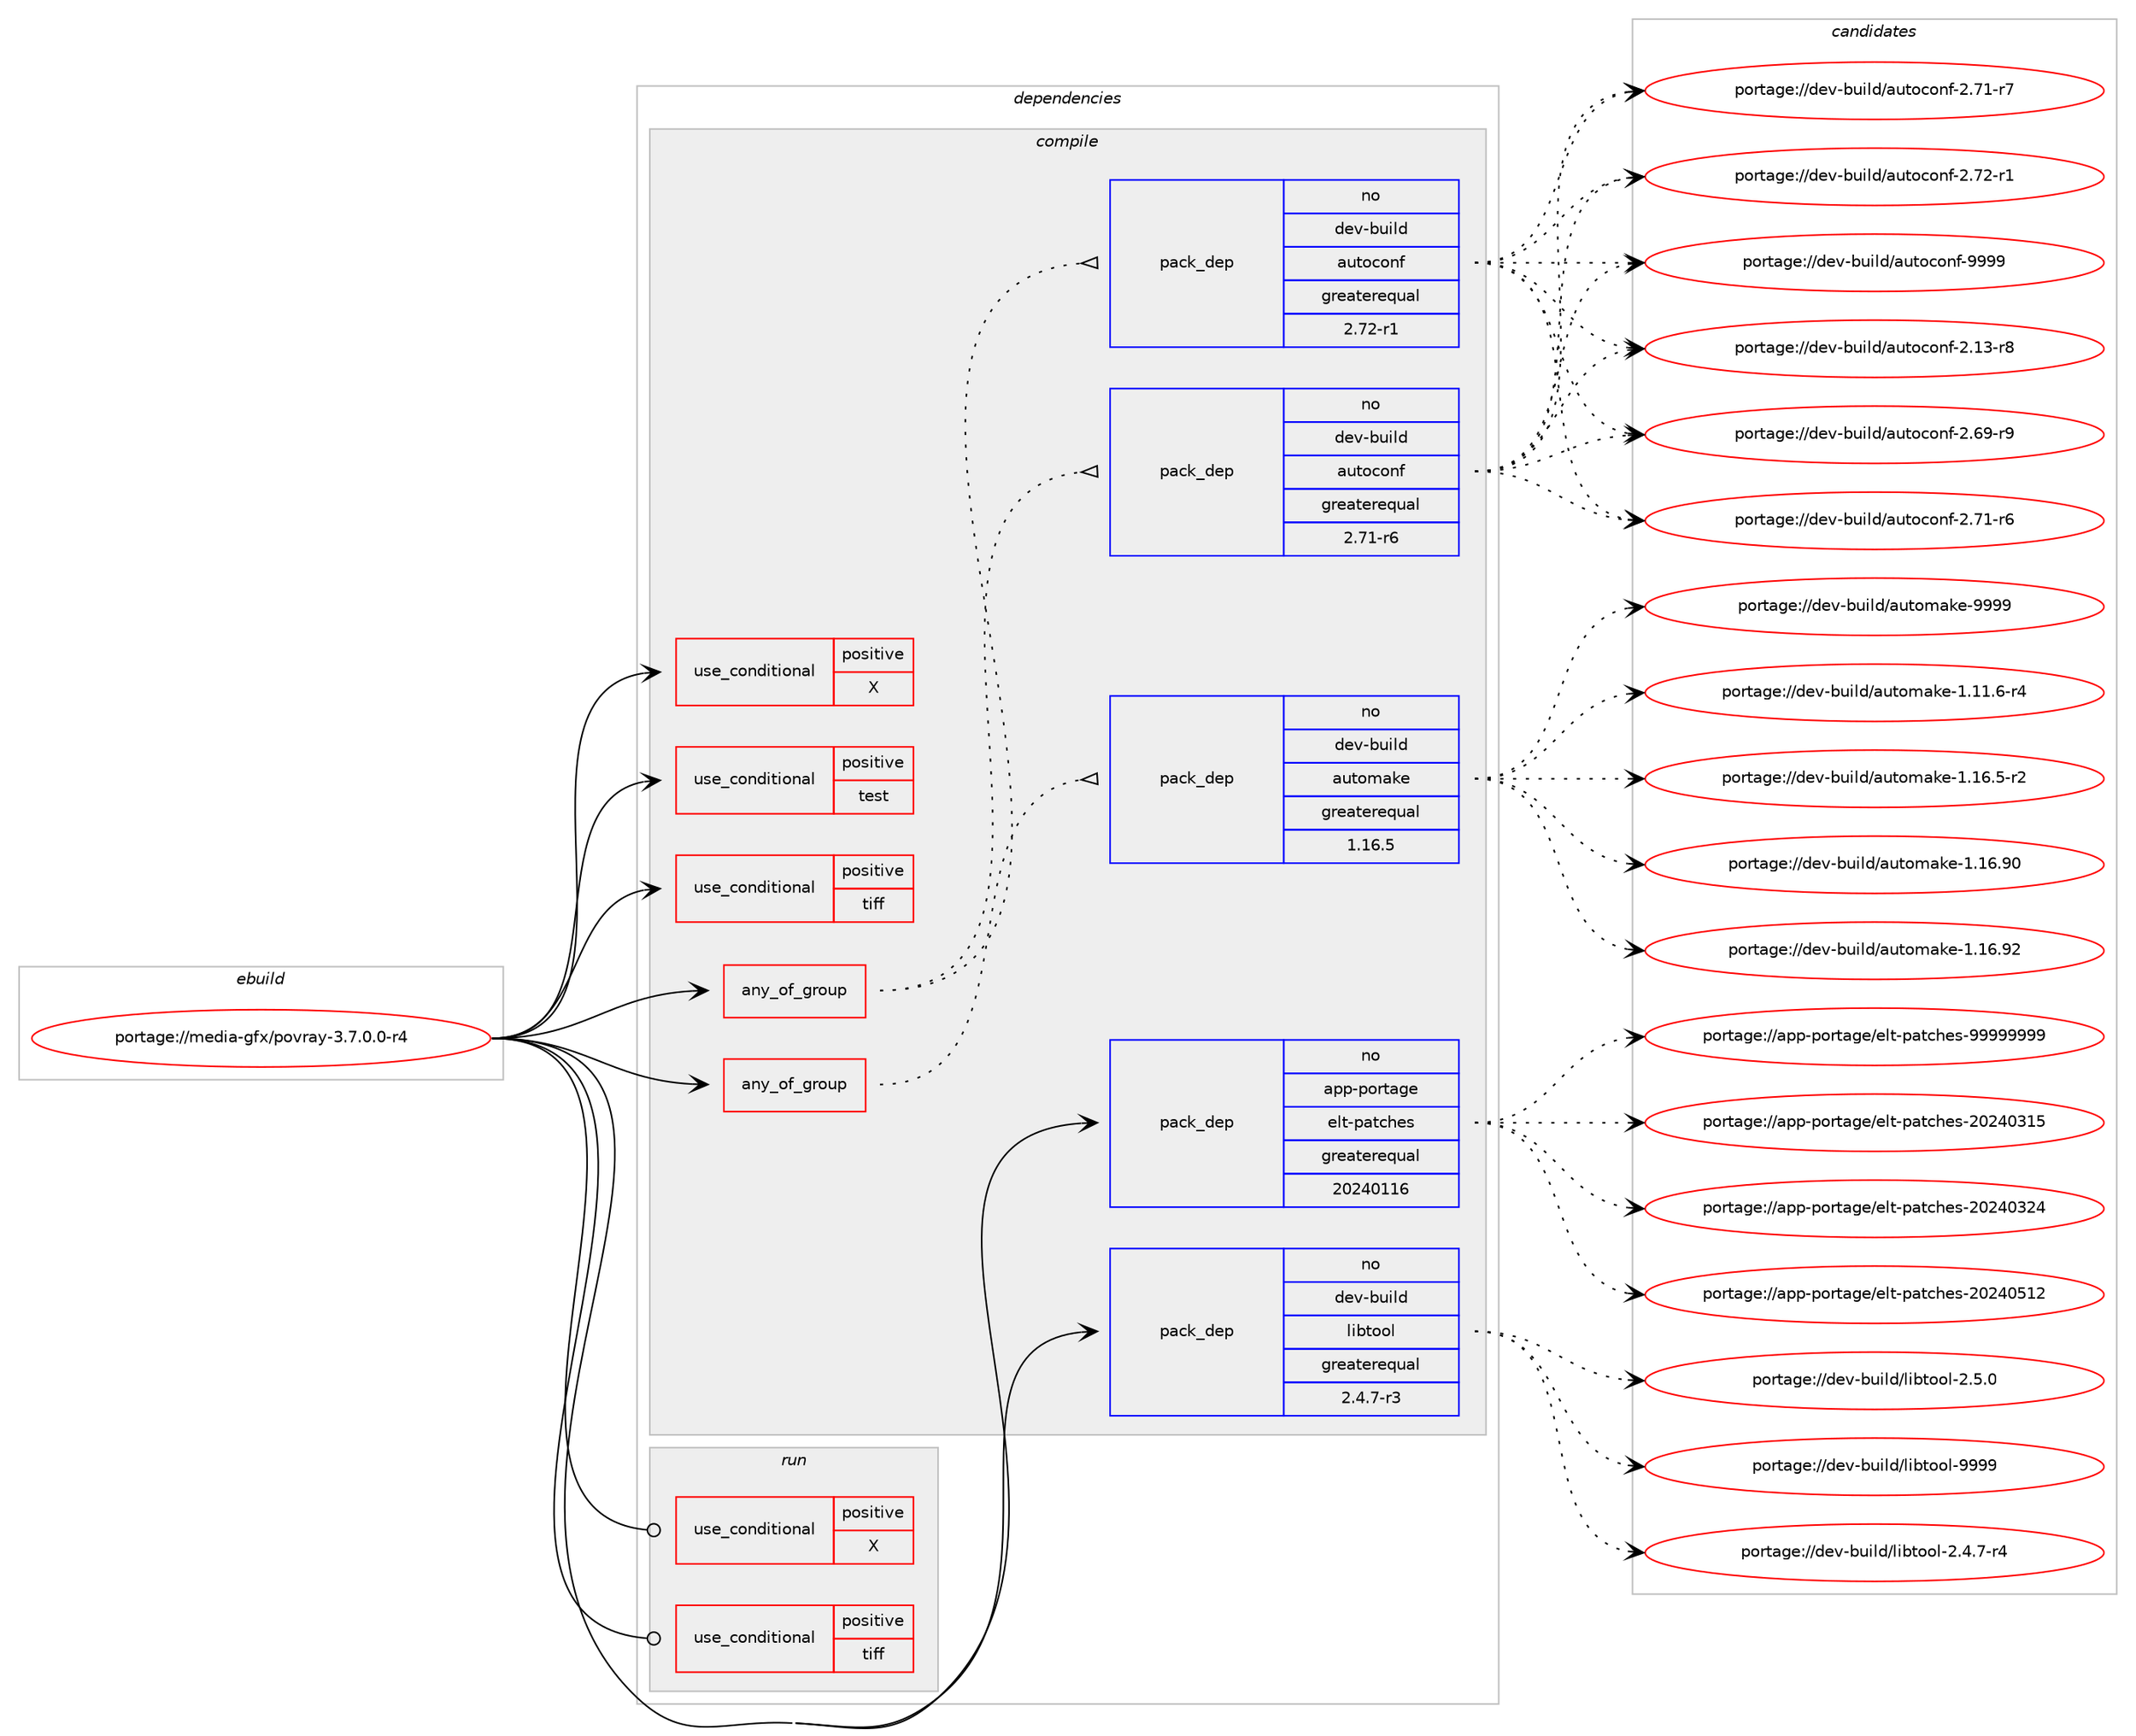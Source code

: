 digraph prolog {

# *************
# Graph options
# *************

newrank=true;
concentrate=true;
compound=true;
graph [rankdir=LR,fontname=Helvetica,fontsize=10,ranksep=1.5];#, ranksep=2.5, nodesep=0.2];
edge  [arrowhead=vee];
node  [fontname=Helvetica,fontsize=10];

# **********
# The ebuild
# **********

subgraph cluster_leftcol {
color=gray;
rank=same;
label=<<i>ebuild</i>>;
id [label="portage://media-gfx/povray-3.7.0.0-r4", color=red, width=4, href="../media-gfx/povray-3.7.0.0-r4.svg"];
}

# ****************
# The dependencies
# ****************

subgraph cluster_midcol {
color=gray;
label=<<i>dependencies</i>>;
subgraph cluster_compile {
fillcolor="#eeeeee";
style=filled;
label=<<i>compile</i>>;
subgraph any2144 {
dependency152898 [label=<<TABLE BORDER="0" CELLBORDER="1" CELLSPACING="0" CELLPADDING="4"><TR><TD CELLPADDING="10">any_of_group</TD></TR></TABLE>>, shape=none, color=red];subgraph pack78323 {
dependency152899 [label=<<TABLE BORDER="0" CELLBORDER="1" CELLSPACING="0" CELLPADDING="4" WIDTH="220"><TR><TD ROWSPAN="6" CELLPADDING="30">pack_dep</TD></TR><TR><TD WIDTH="110">no</TD></TR><TR><TD>dev-build</TD></TR><TR><TD>autoconf</TD></TR><TR><TD>greaterequal</TD></TR><TR><TD>2.72-r1</TD></TR></TABLE>>, shape=none, color=blue];
}
dependency152898:e -> dependency152899:w [weight=20,style="dotted",arrowhead="oinv"];
subgraph pack78324 {
dependency152900 [label=<<TABLE BORDER="0" CELLBORDER="1" CELLSPACING="0" CELLPADDING="4" WIDTH="220"><TR><TD ROWSPAN="6" CELLPADDING="30">pack_dep</TD></TR><TR><TD WIDTH="110">no</TD></TR><TR><TD>dev-build</TD></TR><TR><TD>autoconf</TD></TR><TR><TD>greaterequal</TD></TR><TR><TD>2.71-r6</TD></TR></TABLE>>, shape=none, color=blue];
}
dependency152898:e -> dependency152900:w [weight=20,style="dotted",arrowhead="oinv"];
}
id:e -> dependency152898:w [weight=20,style="solid",arrowhead="vee"];
subgraph any2145 {
dependency152901 [label=<<TABLE BORDER="0" CELLBORDER="1" CELLSPACING="0" CELLPADDING="4"><TR><TD CELLPADDING="10">any_of_group</TD></TR></TABLE>>, shape=none, color=red];subgraph pack78325 {
dependency152902 [label=<<TABLE BORDER="0" CELLBORDER="1" CELLSPACING="0" CELLPADDING="4" WIDTH="220"><TR><TD ROWSPAN="6" CELLPADDING="30">pack_dep</TD></TR><TR><TD WIDTH="110">no</TD></TR><TR><TD>dev-build</TD></TR><TR><TD>automake</TD></TR><TR><TD>greaterequal</TD></TR><TR><TD>1.16.5</TD></TR></TABLE>>, shape=none, color=blue];
}
dependency152901:e -> dependency152902:w [weight=20,style="dotted",arrowhead="oinv"];
}
id:e -> dependency152901:w [weight=20,style="solid",arrowhead="vee"];
subgraph cond72276 {
dependency152903 [label=<<TABLE BORDER="0" CELLBORDER="1" CELLSPACING="0" CELLPADDING="4"><TR><TD ROWSPAN="3" CELLPADDING="10">use_conditional</TD></TR><TR><TD>positive</TD></TR><TR><TD>X</TD></TR></TABLE>>, shape=none, color=red];
# *** BEGIN UNKNOWN DEPENDENCY TYPE (TODO) ***
# dependency152903 -> package_dependency(portage://media-gfx/povray-3.7.0.0-r4,install,no,media-libs,libsdl,none,[,,],[],[])
# *** END UNKNOWN DEPENDENCY TYPE (TODO) ***

}
id:e -> dependency152903:w [weight=20,style="solid",arrowhead="vee"];
subgraph cond72277 {
dependency152904 [label=<<TABLE BORDER="0" CELLBORDER="1" CELLSPACING="0" CELLPADDING="4"><TR><TD ROWSPAN="3" CELLPADDING="10">use_conditional</TD></TR><TR><TD>positive</TD></TR><TR><TD>test</TD></TR></TABLE>>, shape=none, color=red];
# *** BEGIN UNKNOWN DEPENDENCY TYPE (TODO) ***
# dependency152904 -> package_dependency(portage://media-gfx/povray-3.7.0.0-r4,install,no,x11-base,xorg-server,none,[,,],[],[use(enable(xvfb),none)])
# *** END UNKNOWN DEPENDENCY TYPE (TODO) ***

# *** BEGIN UNKNOWN DEPENDENCY TYPE (TODO) ***
# dependency152904 -> package_dependency(portage://media-gfx/povray-3.7.0.0-r4,install,no,x11-apps,xhost,none,[,,],[],[])
# *** END UNKNOWN DEPENDENCY TYPE (TODO) ***

}
id:e -> dependency152904:w [weight=20,style="solid",arrowhead="vee"];
subgraph cond72278 {
dependency152905 [label=<<TABLE BORDER="0" CELLBORDER="1" CELLSPACING="0" CELLPADDING="4"><TR><TD ROWSPAN="3" CELLPADDING="10">use_conditional</TD></TR><TR><TD>positive</TD></TR><TR><TD>tiff</TD></TR></TABLE>>, shape=none, color=red];
# *** BEGIN UNKNOWN DEPENDENCY TYPE (TODO) ***
# dependency152905 -> package_dependency(portage://media-gfx/povray-3.7.0.0-r4,install,no,media-libs,tiff,none,[,,],any_same_slot,[])
# *** END UNKNOWN DEPENDENCY TYPE (TODO) ***

}
id:e -> dependency152905:w [weight=20,style="solid",arrowhead="vee"];
subgraph pack78326 {
dependency152906 [label=<<TABLE BORDER="0" CELLBORDER="1" CELLSPACING="0" CELLPADDING="4" WIDTH="220"><TR><TD ROWSPAN="6" CELLPADDING="30">pack_dep</TD></TR><TR><TD WIDTH="110">no</TD></TR><TR><TD>app-portage</TD></TR><TR><TD>elt-patches</TD></TR><TR><TD>greaterequal</TD></TR><TR><TD>20240116</TD></TR></TABLE>>, shape=none, color=blue];
}
id:e -> dependency152906:w [weight=20,style="solid",arrowhead="vee"];
# *** BEGIN UNKNOWN DEPENDENCY TYPE (TODO) ***
# id -> package_dependency(portage://media-gfx/povray-3.7.0.0-r4,install,no,dev-build,autoconf-archive,none,[,,],[],[])
# *** END UNKNOWN DEPENDENCY TYPE (TODO) ***

subgraph pack78327 {
dependency152907 [label=<<TABLE BORDER="0" CELLBORDER="1" CELLSPACING="0" CELLPADDING="4" WIDTH="220"><TR><TD ROWSPAN="6" CELLPADDING="30">pack_dep</TD></TR><TR><TD WIDTH="110">no</TD></TR><TR><TD>dev-build</TD></TR><TR><TD>libtool</TD></TR><TR><TD>greaterequal</TD></TR><TR><TD>2.4.7-r3</TD></TR></TABLE>>, shape=none, color=blue];
}
id:e -> dependency152907:w [weight=20,style="solid",arrowhead="vee"];
# *** BEGIN UNKNOWN DEPENDENCY TYPE (TODO) ***
# id -> package_dependency(portage://media-gfx/povray-3.7.0.0-r4,install,no,dev-libs,boost,none,[,,],any_same_slot,[])
# *** END UNKNOWN DEPENDENCY TYPE (TODO) ***

# *** BEGIN UNKNOWN DEPENDENCY TYPE (TODO) ***
# id -> package_dependency(portage://media-gfx/povray-3.7.0.0-r4,install,no,media-libs,libjpeg-turbo,none,[,,],any_same_slot,[])
# *** END UNKNOWN DEPENDENCY TYPE (TODO) ***

# *** BEGIN UNKNOWN DEPENDENCY TYPE (TODO) ***
# id -> package_dependency(portage://media-gfx/povray-3.7.0.0-r4,install,no,media-libs,libpng,none,[,,],any_same_slot,[])
# *** END UNKNOWN DEPENDENCY TYPE (TODO) ***

# *** BEGIN UNKNOWN DEPENDENCY TYPE (TODO) ***
# id -> package_dependency(portage://media-gfx/povray-3.7.0.0-r4,install,no,sys-devel,gnuconfig,none,[,,],[],[])
# *** END UNKNOWN DEPENDENCY TYPE (TODO) ***

# *** BEGIN UNKNOWN DEPENDENCY TYPE (TODO) ***
# id -> package_dependency(portage://media-gfx/povray-3.7.0.0-r4,install,no,sys-libs,zlib,none,[,,],[],[])
# *** END UNKNOWN DEPENDENCY TYPE (TODO) ***

}
subgraph cluster_compileandrun {
fillcolor="#eeeeee";
style=filled;
label=<<i>compile and run</i>>;
}
subgraph cluster_run {
fillcolor="#eeeeee";
style=filled;
label=<<i>run</i>>;
subgraph cond72279 {
dependency152908 [label=<<TABLE BORDER="0" CELLBORDER="1" CELLSPACING="0" CELLPADDING="4"><TR><TD ROWSPAN="3" CELLPADDING="10">use_conditional</TD></TR><TR><TD>positive</TD></TR><TR><TD>X</TD></TR></TABLE>>, shape=none, color=red];
# *** BEGIN UNKNOWN DEPENDENCY TYPE (TODO) ***
# dependency152908 -> package_dependency(portage://media-gfx/povray-3.7.0.0-r4,run,no,media-libs,libsdl,none,[,,],[],[])
# *** END UNKNOWN DEPENDENCY TYPE (TODO) ***

}
id:e -> dependency152908:w [weight=20,style="solid",arrowhead="odot"];
subgraph cond72280 {
dependency152909 [label=<<TABLE BORDER="0" CELLBORDER="1" CELLSPACING="0" CELLPADDING="4"><TR><TD ROWSPAN="3" CELLPADDING="10">use_conditional</TD></TR><TR><TD>positive</TD></TR><TR><TD>tiff</TD></TR></TABLE>>, shape=none, color=red];
# *** BEGIN UNKNOWN DEPENDENCY TYPE (TODO) ***
# dependency152909 -> package_dependency(portage://media-gfx/povray-3.7.0.0-r4,run,no,media-libs,tiff,none,[,,],any_same_slot,[])
# *** END UNKNOWN DEPENDENCY TYPE (TODO) ***

}
id:e -> dependency152909:w [weight=20,style="solid",arrowhead="odot"];
# *** BEGIN UNKNOWN DEPENDENCY TYPE (TODO) ***
# id -> package_dependency(portage://media-gfx/povray-3.7.0.0-r4,run,no,dev-libs,boost,none,[,,],any_same_slot,[])
# *** END UNKNOWN DEPENDENCY TYPE (TODO) ***

# *** BEGIN UNKNOWN DEPENDENCY TYPE (TODO) ***
# id -> package_dependency(portage://media-gfx/povray-3.7.0.0-r4,run,no,media-libs,libjpeg-turbo,none,[,,],any_same_slot,[])
# *** END UNKNOWN DEPENDENCY TYPE (TODO) ***

# *** BEGIN UNKNOWN DEPENDENCY TYPE (TODO) ***
# id -> package_dependency(portage://media-gfx/povray-3.7.0.0-r4,run,no,media-libs,libpng,none,[,,],any_same_slot,[])
# *** END UNKNOWN DEPENDENCY TYPE (TODO) ***

# *** BEGIN UNKNOWN DEPENDENCY TYPE (TODO) ***
# id -> package_dependency(portage://media-gfx/povray-3.7.0.0-r4,run,no,sys-libs,zlib,none,[,,],[],[])
# *** END UNKNOWN DEPENDENCY TYPE (TODO) ***

}
}

# **************
# The candidates
# **************

subgraph cluster_choices {
rank=same;
color=gray;
label=<<i>candidates</i>>;

subgraph choice78323 {
color=black;
nodesep=1;
choice100101118459811710510810047971171161119911111010245504649514511456 [label="portage://dev-build/autoconf-2.13-r8", color=red, width=4,href="../dev-build/autoconf-2.13-r8.svg"];
choice100101118459811710510810047971171161119911111010245504654574511457 [label="portage://dev-build/autoconf-2.69-r9", color=red, width=4,href="../dev-build/autoconf-2.69-r9.svg"];
choice100101118459811710510810047971171161119911111010245504655494511454 [label="portage://dev-build/autoconf-2.71-r6", color=red, width=4,href="../dev-build/autoconf-2.71-r6.svg"];
choice100101118459811710510810047971171161119911111010245504655494511455 [label="portage://dev-build/autoconf-2.71-r7", color=red, width=4,href="../dev-build/autoconf-2.71-r7.svg"];
choice100101118459811710510810047971171161119911111010245504655504511449 [label="portage://dev-build/autoconf-2.72-r1", color=red, width=4,href="../dev-build/autoconf-2.72-r1.svg"];
choice10010111845981171051081004797117116111991111101024557575757 [label="portage://dev-build/autoconf-9999", color=red, width=4,href="../dev-build/autoconf-9999.svg"];
dependency152899:e -> choice100101118459811710510810047971171161119911111010245504649514511456:w [style=dotted,weight="100"];
dependency152899:e -> choice100101118459811710510810047971171161119911111010245504654574511457:w [style=dotted,weight="100"];
dependency152899:e -> choice100101118459811710510810047971171161119911111010245504655494511454:w [style=dotted,weight="100"];
dependency152899:e -> choice100101118459811710510810047971171161119911111010245504655494511455:w [style=dotted,weight="100"];
dependency152899:e -> choice100101118459811710510810047971171161119911111010245504655504511449:w [style=dotted,weight="100"];
dependency152899:e -> choice10010111845981171051081004797117116111991111101024557575757:w [style=dotted,weight="100"];
}
subgraph choice78324 {
color=black;
nodesep=1;
choice100101118459811710510810047971171161119911111010245504649514511456 [label="portage://dev-build/autoconf-2.13-r8", color=red, width=4,href="../dev-build/autoconf-2.13-r8.svg"];
choice100101118459811710510810047971171161119911111010245504654574511457 [label="portage://dev-build/autoconf-2.69-r9", color=red, width=4,href="../dev-build/autoconf-2.69-r9.svg"];
choice100101118459811710510810047971171161119911111010245504655494511454 [label="portage://dev-build/autoconf-2.71-r6", color=red, width=4,href="../dev-build/autoconf-2.71-r6.svg"];
choice100101118459811710510810047971171161119911111010245504655494511455 [label="portage://dev-build/autoconf-2.71-r7", color=red, width=4,href="../dev-build/autoconf-2.71-r7.svg"];
choice100101118459811710510810047971171161119911111010245504655504511449 [label="portage://dev-build/autoconf-2.72-r1", color=red, width=4,href="../dev-build/autoconf-2.72-r1.svg"];
choice10010111845981171051081004797117116111991111101024557575757 [label="portage://dev-build/autoconf-9999", color=red, width=4,href="../dev-build/autoconf-9999.svg"];
dependency152900:e -> choice100101118459811710510810047971171161119911111010245504649514511456:w [style=dotted,weight="100"];
dependency152900:e -> choice100101118459811710510810047971171161119911111010245504654574511457:w [style=dotted,weight="100"];
dependency152900:e -> choice100101118459811710510810047971171161119911111010245504655494511454:w [style=dotted,weight="100"];
dependency152900:e -> choice100101118459811710510810047971171161119911111010245504655494511455:w [style=dotted,weight="100"];
dependency152900:e -> choice100101118459811710510810047971171161119911111010245504655504511449:w [style=dotted,weight="100"];
dependency152900:e -> choice10010111845981171051081004797117116111991111101024557575757:w [style=dotted,weight="100"];
}
subgraph choice78325 {
color=black;
nodesep=1;
choice1001011184598117105108100479711711611110997107101454946494946544511452 [label="portage://dev-build/automake-1.11.6-r4", color=red, width=4,href="../dev-build/automake-1.11.6-r4.svg"];
choice1001011184598117105108100479711711611110997107101454946495446534511450 [label="portage://dev-build/automake-1.16.5-r2", color=red, width=4,href="../dev-build/automake-1.16.5-r2.svg"];
choice10010111845981171051081004797117116111109971071014549464954465748 [label="portage://dev-build/automake-1.16.90", color=red, width=4,href="../dev-build/automake-1.16.90.svg"];
choice10010111845981171051081004797117116111109971071014549464954465750 [label="portage://dev-build/automake-1.16.92", color=red, width=4,href="../dev-build/automake-1.16.92.svg"];
choice10010111845981171051081004797117116111109971071014557575757 [label="portage://dev-build/automake-9999", color=red, width=4,href="../dev-build/automake-9999.svg"];
dependency152902:e -> choice1001011184598117105108100479711711611110997107101454946494946544511452:w [style=dotted,weight="100"];
dependency152902:e -> choice1001011184598117105108100479711711611110997107101454946495446534511450:w [style=dotted,weight="100"];
dependency152902:e -> choice10010111845981171051081004797117116111109971071014549464954465748:w [style=dotted,weight="100"];
dependency152902:e -> choice10010111845981171051081004797117116111109971071014549464954465750:w [style=dotted,weight="100"];
dependency152902:e -> choice10010111845981171051081004797117116111109971071014557575757:w [style=dotted,weight="100"];
}
subgraph choice78326 {
color=black;
nodesep=1;
choice97112112451121111141169710310147101108116451129711699104101115455048505248514953 [label="portage://app-portage/elt-patches-20240315", color=red, width=4,href="../app-portage/elt-patches-20240315.svg"];
choice97112112451121111141169710310147101108116451129711699104101115455048505248515052 [label="portage://app-portage/elt-patches-20240324", color=red, width=4,href="../app-portage/elt-patches-20240324.svg"];
choice97112112451121111141169710310147101108116451129711699104101115455048505248534950 [label="portage://app-portage/elt-patches-20240512", color=red, width=4,href="../app-portage/elt-patches-20240512.svg"];
choice97112112451121111141169710310147101108116451129711699104101115455757575757575757 [label="portage://app-portage/elt-patches-99999999", color=red, width=4,href="../app-portage/elt-patches-99999999.svg"];
dependency152906:e -> choice97112112451121111141169710310147101108116451129711699104101115455048505248514953:w [style=dotted,weight="100"];
dependency152906:e -> choice97112112451121111141169710310147101108116451129711699104101115455048505248515052:w [style=dotted,weight="100"];
dependency152906:e -> choice97112112451121111141169710310147101108116451129711699104101115455048505248534950:w [style=dotted,weight="100"];
dependency152906:e -> choice97112112451121111141169710310147101108116451129711699104101115455757575757575757:w [style=dotted,weight="100"];
}
subgraph choice78327 {
color=black;
nodesep=1;
choice100101118459811710510810047108105981161111111084550465246554511452 [label="portage://dev-build/libtool-2.4.7-r4", color=red, width=4,href="../dev-build/libtool-2.4.7-r4.svg"];
choice10010111845981171051081004710810598116111111108455046534648 [label="portage://dev-build/libtool-2.5.0", color=red, width=4,href="../dev-build/libtool-2.5.0.svg"];
choice100101118459811710510810047108105981161111111084557575757 [label="portage://dev-build/libtool-9999", color=red, width=4,href="../dev-build/libtool-9999.svg"];
dependency152907:e -> choice100101118459811710510810047108105981161111111084550465246554511452:w [style=dotted,weight="100"];
dependency152907:e -> choice10010111845981171051081004710810598116111111108455046534648:w [style=dotted,weight="100"];
dependency152907:e -> choice100101118459811710510810047108105981161111111084557575757:w [style=dotted,weight="100"];
}
}

}
